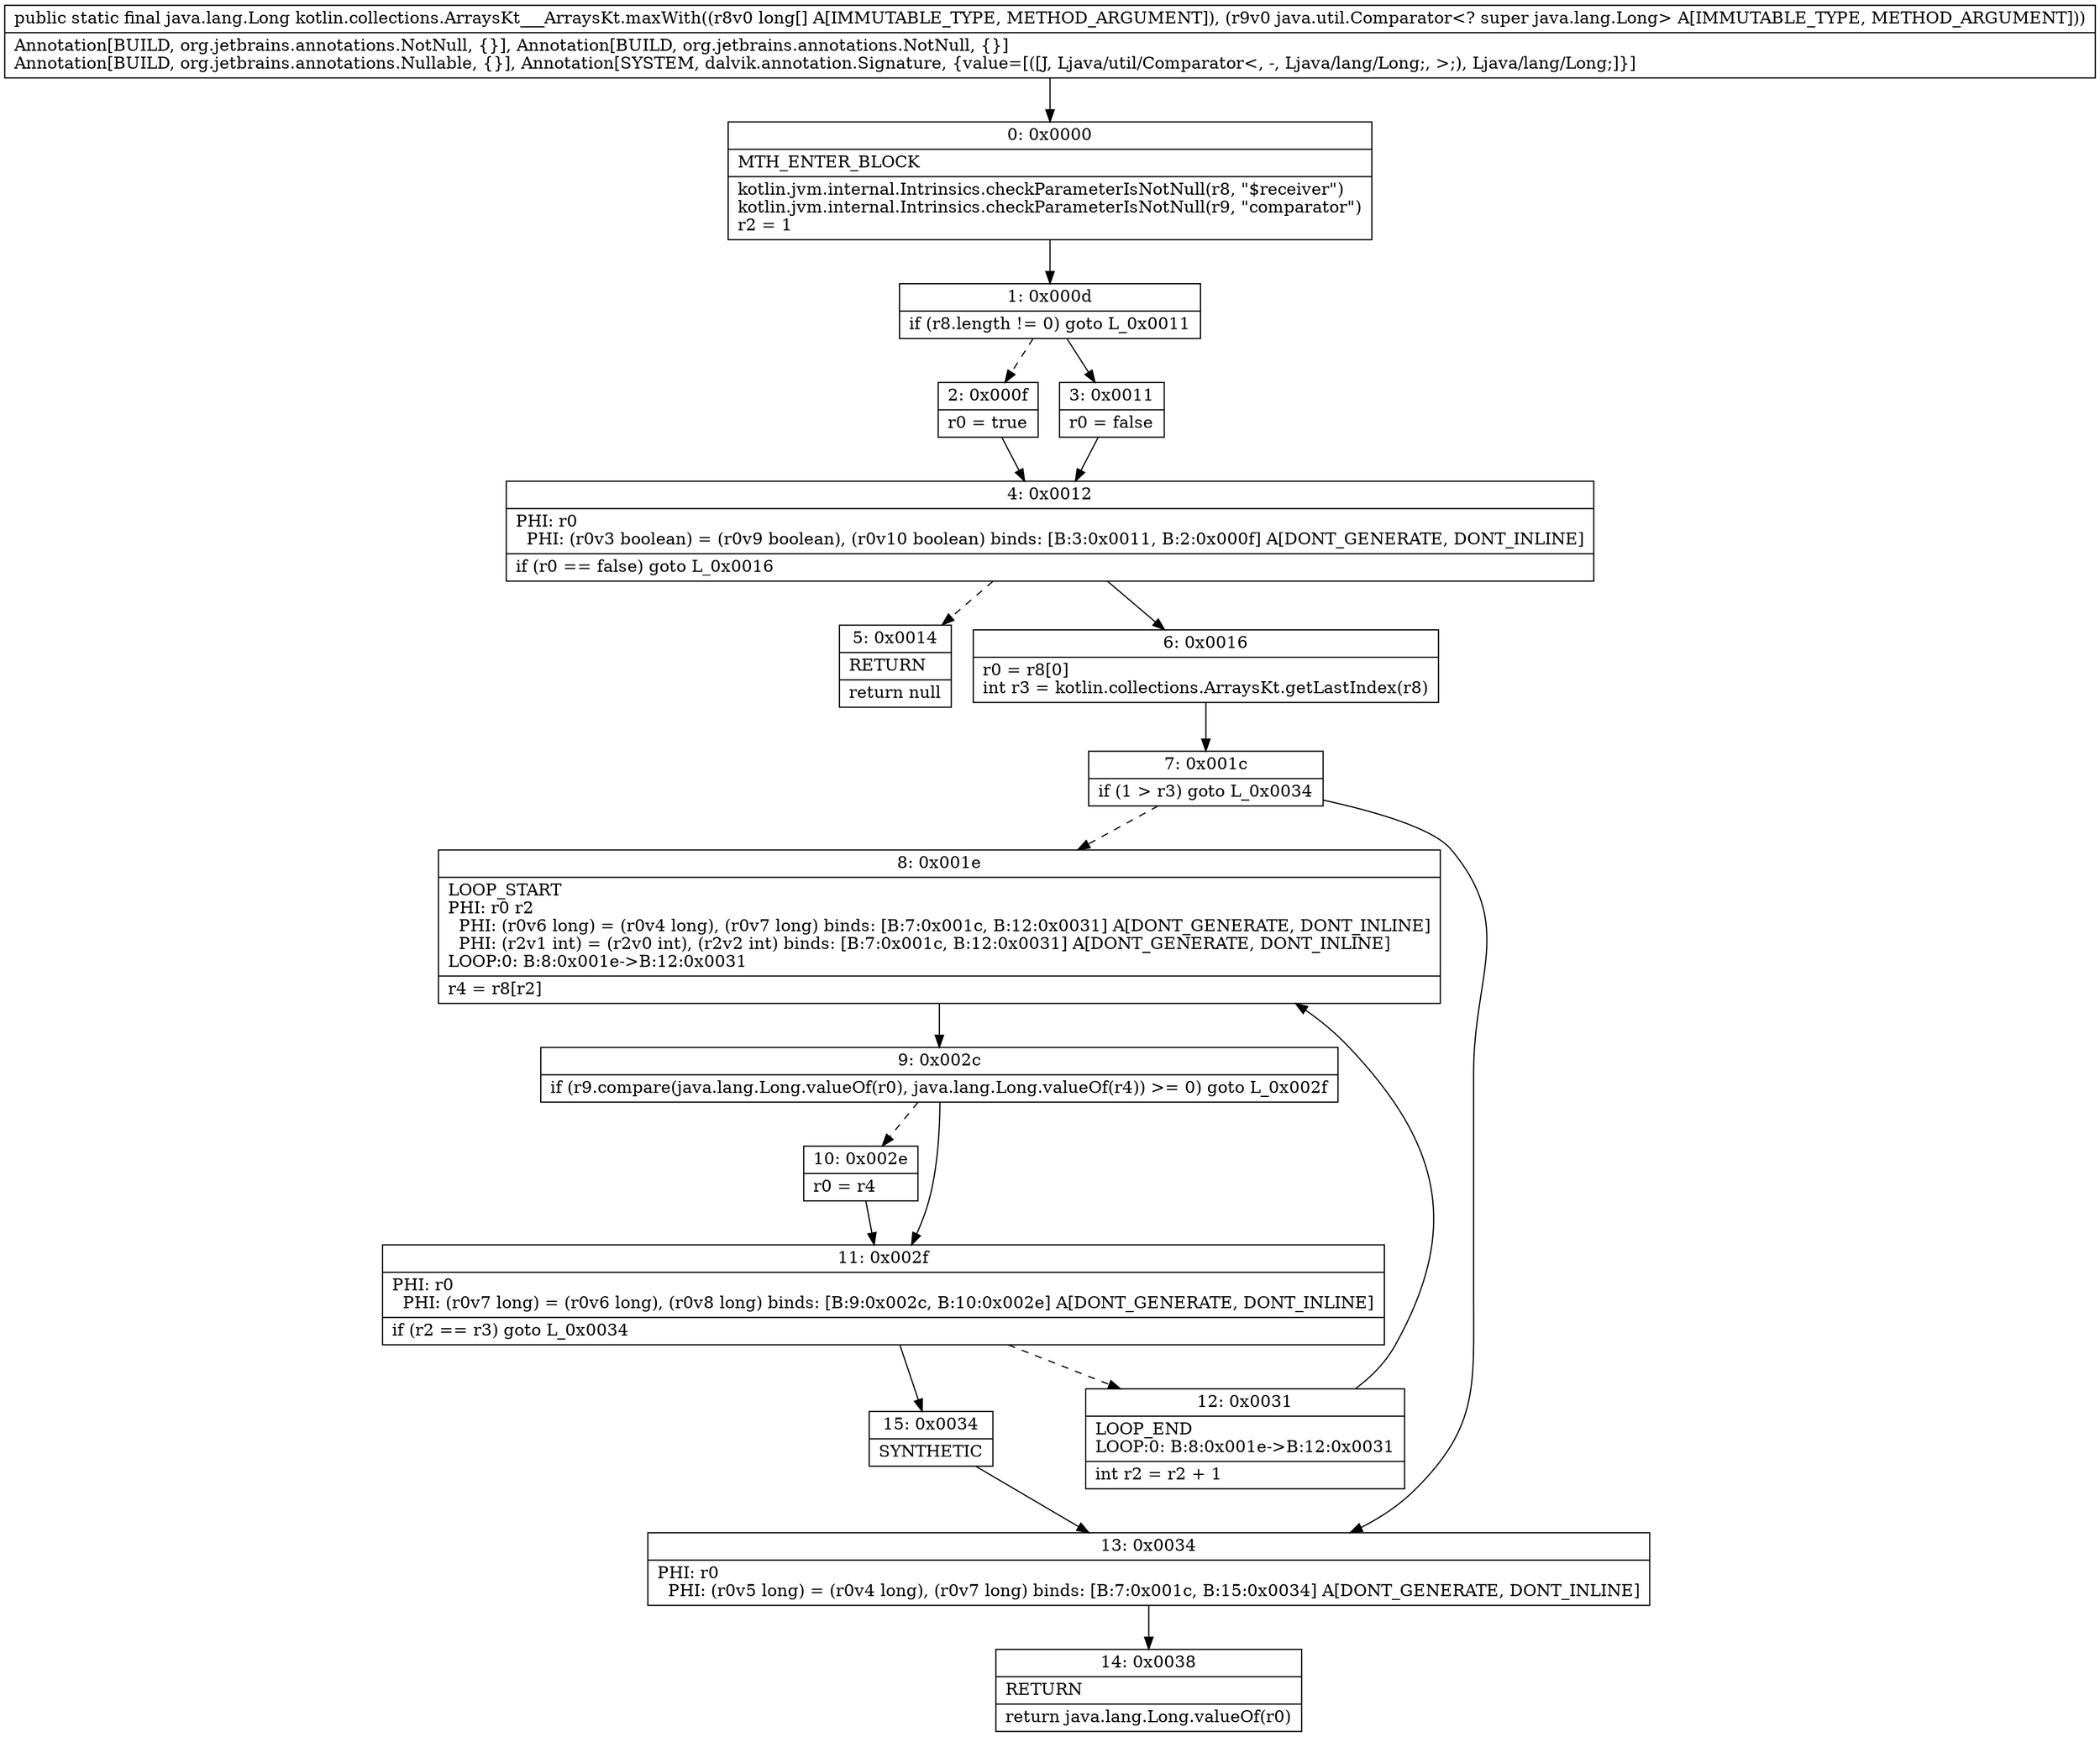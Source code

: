 digraph "CFG forkotlin.collections.ArraysKt___ArraysKt.maxWith([JLjava\/util\/Comparator;)Ljava\/lang\/Long;" {
Node_0 [shape=record,label="{0\:\ 0x0000|MTH_ENTER_BLOCK\l|kotlin.jvm.internal.Intrinsics.checkParameterIsNotNull(r8, \"$receiver\")\lkotlin.jvm.internal.Intrinsics.checkParameterIsNotNull(r9, \"comparator\")\lr2 = 1\l}"];
Node_1 [shape=record,label="{1\:\ 0x000d|if (r8.length != 0) goto L_0x0011\l}"];
Node_2 [shape=record,label="{2\:\ 0x000f|r0 = true\l}"];
Node_3 [shape=record,label="{3\:\ 0x0011|r0 = false\l}"];
Node_4 [shape=record,label="{4\:\ 0x0012|PHI: r0 \l  PHI: (r0v3 boolean) = (r0v9 boolean), (r0v10 boolean) binds: [B:3:0x0011, B:2:0x000f] A[DONT_GENERATE, DONT_INLINE]\l|if (r0 == false) goto L_0x0016\l}"];
Node_5 [shape=record,label="{5\:\ 0x0014|RETURN\l|return null\l}"];
Node_6 [shape=record,label="{6\:\ 0x0016|r0 = r8[0]\lint r3 = kotlin.collections.ArraysKt.getLastIndex(r8)\l}"];
Node_7 [shape=record,label="{7\:\ 0x001c|if (1 \> r3) goto L_0x0034\l}"];
Node_8 [shape=record,label="{8\:\ 0x001e|LOOP_START\lPHI: r0 r2 \l  PHI: (r0v6 long) = (r0v4 long), (r0v7 long) binds: [B:7:0x001c, B:12:0x0031] A[DONT_GENERATE, DONT_INLINE]\l  PHI: (r2v1 int) = (r2v0 int), (r2v2 int) binds: [B:7:0x001c, B:12:0x0031] A[DONT_GENERATE, DONT_INLINE]\lLOOP:0: B:8:0x001e\-\>B:12:0x0031\l|r4 = r8[r2]\l}"];
Node_9 [shape=record,label="{9\:\ 0x002c|if (r9.compare(java.lang.Long.valueOf(r0), java.lang.Long.valueOf(r4)) \>= 0) goto L_0x002f\l}"];
Node_10 [shape=record,label="{10\:\ 0x002e|r0 = r4\l}"];
Node_11 [shape=record,label="{11\:\ 0x002f|PHI: r0 \l  PHI: (r0v7 long) = (r0v6 long), (r0v8 long) binds: [B:9:0x002c, B:10:0x002e] A[DONT_GENERATE, DONT_INLINE]\l|if (r2 == r3) goto L_0x0034\l}"];
Node_12 [shape=record,label="{12\:\ 0x0031|LOOP_END\lLOOP:0: B:8:0x001e\-\>B:12:0x0031\l|int r2 = r2 + 1\l}"];
Node_13 [shape=record,label="{13\:\ 0x0034|PHI: r0 \l  PHI: (r0v5 long) = (r0v4 long), (r0v7 long) binds: [B:7:0x001c, B:15:0x0034] A[DONT_GENERATE, DONT_INLINE]\l}"];
Node_14 [shape=record,label="{14\:\ 0x0038|RETURN\l|return java.lang.Long.valueOf(r0)\l}"];
Node_15 [shape=record,label="{15\:\ 0x0034|SYNTHETIC\l}"];
MethodNode[shape=record,label="{public static final java.lang.Long kotlin.collections.ArraysKt___ArraysKt.maxWith((r8v0 long[] A[IMMUTABLE_TYPE, METHOD_ARGUMENT]), (r9v0 java.util.Comparator\<? super java.lang.Long\> A[IMMUTABLE_TYPE, METHOD_ARGUMENT]))  | Annotation[BUILD, org.jetbrains.annotations.NotNull, \{\}], Annotation[BUILD, org.jetbrains.annotations.NotNull, \{\}]\lAnnotation[BUILD, org.jetbrains.annotations.Nullable, \{\}], Annotation[SYSTEM, dalvik.annotation.Signature, \{value=[([J, Ljava\/util\/Comparator\<, \-, Ljava\/lang\/Long;, \>;), Ljava\/lang\/Long;]\}]\l}"];
MethodNode -> Node_0;
Node_0 -> Node_1;
Node_1 -> Node_2[style=dashed];
Node_1 -> Node_3;
Node_2 -> Node_4;
Node_3 -> Node_4;
Node_4 -> Node_5[style=dashed];
Node_4 -> Node_6;
Node_6 -> Node_7;
Node_7 -> Node_8[style=dashed];
Node_7 -> Node_13;
Node_8 -> Node_9;
Node_9 -> Node_10[style=dashed];
Node_9 -> Node_11;
Node_10 -> Node_11;
Node_11 -> Node_12[style=dashed];
Node_11 -> Node_15;
Node_12 -> Node_8;
Node_13 -> Node_14;
Node_15 -> Node_13;
}


